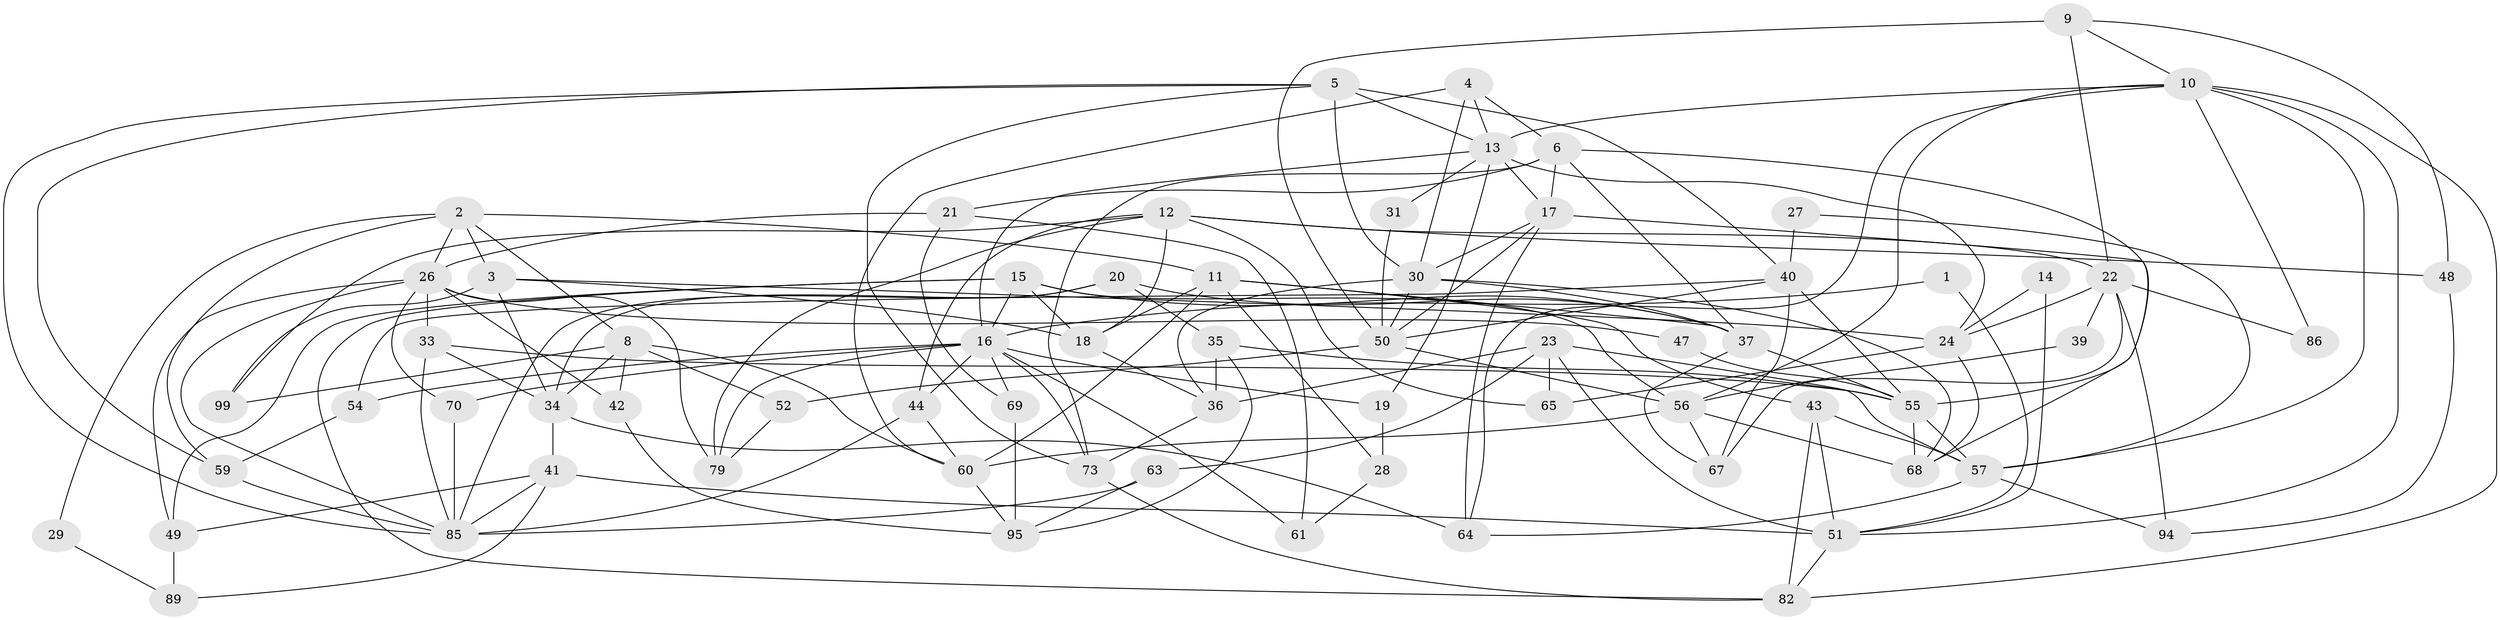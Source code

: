 // original degree distribution, {2: 0.09900990099009901, 6: 0.09900990099009901, 4: 0.2871287128712871, 3: 0.3069306930693069, 5: 0.16831683168316833, 7: 0.019801980198019802, 8: 0.019801980198019802}
// Generated by graph-tools (version 1.1) at 2025/11/02/27/25 16:11:21]
// undirected, 69 vertices, 165 edges
graph export_dot {
graph [start="1"]
  node [color=gray90,style=filled];
  1;
  2 [super="+66"];
  3;
  4;
  5 [super="+7"];
  6;
  8 [super="+45"];
  9;
  10 [super="+88"];
  11 [super="+58"];
  12 [super="+97"];
  13 [super="+25"];
  14;
  15 [super="+83"];
  16 [super="+62"];
  17 [super="+74"];
  18 [super="+93"];
  19;
  20;
  21 [super="+90"];
  22 [super="+92"];
  23 [super="+32"];
  24 [super="+98"];
  26 [super="+84"];
  27;
  28 [super="+80"];
  29;
  30 [super="+46"];
  31;
  33;
  34 [super="+91"];
  35 [super="+38"];
  36;
  37 [super="+76"];
  39;
  40 [super="+87"];
  41 [super="+71"];
  42;
  43;
  44;
  47;
  48;
  49;
  50 [super="+72"];
  51 [super="+53"];
  52;
  54;
  55 [super="+75"];
  56;
  57 [super="+81"];
  59;
  60 [super="+78"];
  61;
  63;
  64;
  65;
  67 [super="+77"];
  68;
  69;
  70;
  73;
  79;
  82 [super="+100"];
  85 [super="+101"];
  86;
  89;
  94;
  95 [super="+96"];
  99;
  1 -- 16;
  1 -- 51;
  2 -- 8;
  2 -- 11;
  2 -- 29;
  2 -- 59;
  2 -- 3;
  2 -- 26;
  3 -- 99;
  3 -- 18;
  3 -- 34 [weight=2];
  3 -- 24;
  4 -- 30;
  4 -- 6;
  4 -- 60;
  4 -- 13;
  5 -- 85;
  5 -- 59;
  5 -- 40;
  5 -- 73;
  5 -- 30;
  5 -- 13;
  6 -- 55;
  6 -- 17;
  6 -- 37;
  6 -- 73;
  6 -- 21;
  8 -- 42;
  8 -- 34 [weight=2];
  8 -- 99;
  8 -- 52;
  8 -- 60;
  9 -- 10;
  9 -- 22;
  9 -- 48;
  9 -- 50;
  10 -- 64;
  10 -- 82;
  10 -- 51;
  10 -- 86;
  10 -- 56;
  10 -- 57;
  10 -- 13;
  11 -- 43;
  11 -- 37;
  11 -- 60;
  11 -- 18;
  11 -- 28;
  12 -- 18;
  12 -- 22;
  12 -- 48;
  12 -- 65;
  12 -- 99;
  12 -- 44;
  12 -- 79;
  13 -- 19;
  13 -- 24;
  13 -- 31;
  13 -- 16;
  13 -- 17;
  14 -- 51;
  14 -- 24;
  15 -- 18;
  15 -- 49;
  15 -- 56;
  15 -- 16;
  15 -- 82;
  15 -- 37;
  16 -- 73;
  16 -- 44 [weight=2];
  16 -- 61;
  16 -- 70;
  16 -- 79;
  16 -- 19;
  16 -- 69;
  16 -- 54;
  17 -- 68;
  17 -- 64;
  17 -- 50;
  17 -- 30;
  18 -- 36;
  19 -- 28;
  20 -- 34;
  20 -- 85;
  20 -- 35;
  20 -- 37;
  21 -- 69;
  21 -- 61;
  21 -- 26;
  22 -- 67;
  22 -- 86;
  22 -- 94;
  22 -- 39;
  22 -- 24;
  23 -- 65;
  23 -- 51;
  23 -- 36;
  23 -- 63;
  23 -- 57;
  24 -- 68;
  24 -- 65;
  26 -- 42;
  26 -- 70;
  26 -- 33;
  26 -- 49;
  26 -- 85;
  26 -- 79;
  26 -- 47;
  27 -- 57;
  27 -- 40;
  28 -- 61;
  29 -- 89;
  30 -- 36;
  30 -- 68;
  30 -- 50;
  30 -- 37;
  31 -- 50;
  33 -- 85;
  33 -- 55;
  33 -- 34;
  34 -- 64;
  34 -- 41 [weight=2];
  35 -- 55;
  35 -- 36;
  35 -- 95;
  36 -- 73;
  37 -- 67;
  37 -- 55;
  39 -- 56;
  40 -- 67;
  40 -- 50;
  40 -- 54;
  40 -- 55;
  41 -- 49;
  41 -- 51;
  41 -- 89;
  41 -- 85;
  42 -- 95;
  43 -- 51;
  43 -- 82;
  43 -- 57;
  44 -- 60;
  44 -- 85;
  47 -- 55;
  48 -- 94;
  49 -- 89;
  50 -- 52;
  50 -- 56;
  51 -- 82;
  52 -- 79;
  54 -- 59;
  55 -- 68;
  55 -- 57;
  56 -- 60;
  56 -- 68;
  56 -- 67;
  57 -- 64;
  57 -- 94;
  59 -- 85;
  60 -- 95;
  63 -- 95;
  63 -- 85;
  69 -- 95;
  70 -- 85;
  73 -- 82;
}
